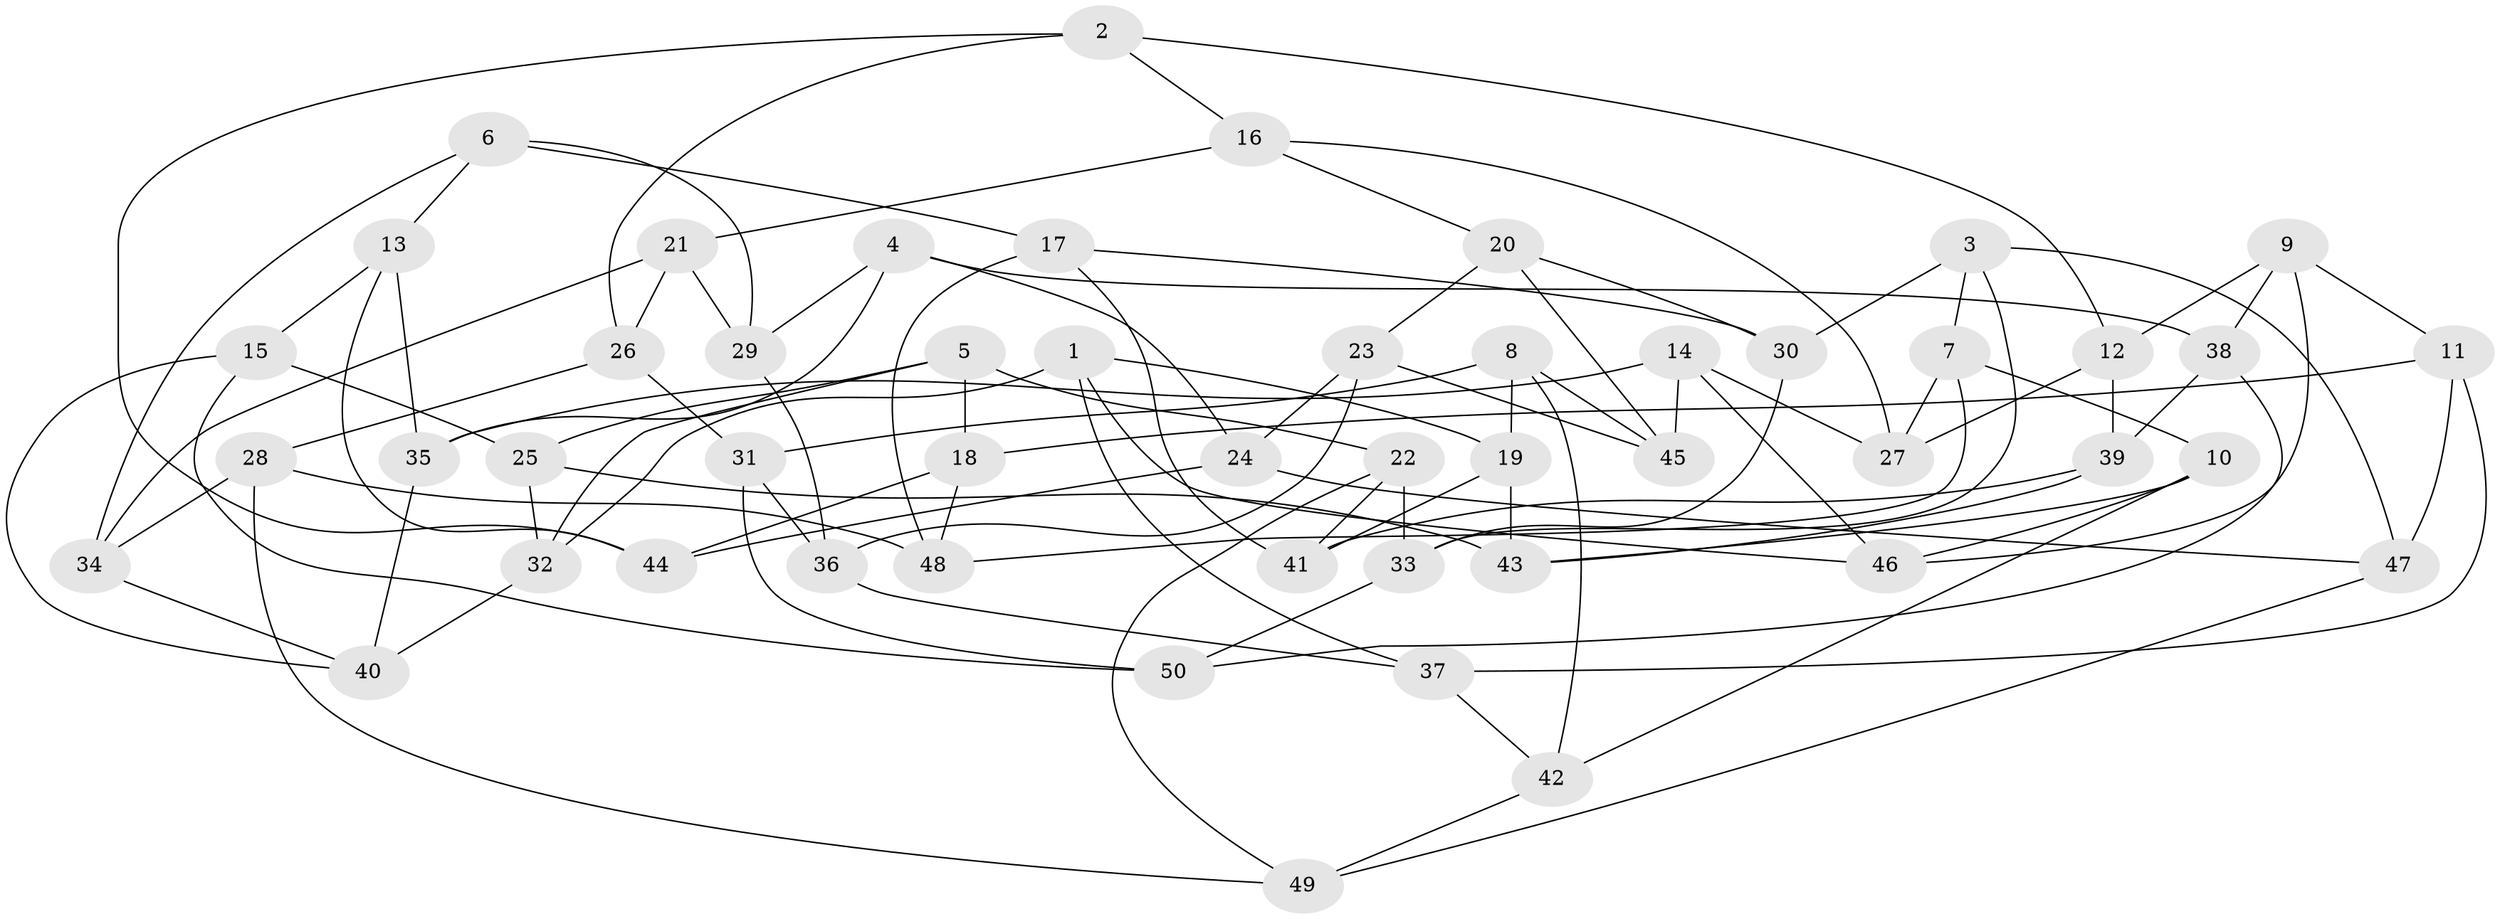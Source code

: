 // coarse degree distribution, {4: 0.35, 3: 0.25, 5: 0.2, 7: 0.15, 8: 0.05}
// Generated by graph-tools (version 1.1) at 2025/01/03/04/25 22:01:30]
// undirected, 50 vertices, 100 edges
graph export_dot {
graph [start="1"]
  node [color=gray90,style=filled];
  1;
  2;
  3;
  4;
  5;
  6;
  7;
  8;
  9;
  10;
  11;
  12;
  13;
  14;
  15;
  16;
  17;
  18;
  19;
  20;
  21;
  22;
  23;
  24;
  25;
  26;
  27;
  28;
  29;
  30;
  31;
  32;
  33;
  34;
  35;
  36;
  37;
  38;
  39;
  40;
  41;
  42;
  43;
  44;
  45;
  46;
  47;
  48;
  49;
  50;
  1 -- 37;
  1 -- 46;
  1 -- 32;
  1 -- 19;
  2 -- 26;
  2 -- 16;
  2 -- 44;
  2 -- 12;
  3 -- 30;
  3 -- 47;
  3 -- 33;
  3 -- 7;
  4 -- 24;
  4 -- 38;
  4 -- 29;
  4 -- 35;
  5 -- 32;
  5 -- 22;
  5 -- 25;
  5 -- 18;
  6 -- 13;
  6 -- 29;
  6 -- 17;
  6 -- 34;
  7 -- 48;
  7 -- 27;
  7 -- 10;
  8 -- 19;
  8 -- 45;
  8 -- 31;
  8 -- 42;
  9 -- 11;
  9 -- 12;
  9 -- 46;
  9 -- 38;
  10 -- 43;
  10 -- 46;
  10 -- 42;
  11 -- 47;
  11 -- 18;
  11 -- 37;
  12 -- 39;
  12 -- 27;
  13 -- 44;
  13 -- 35;
  13 -- 15;
  14 -- 45;
  14 -- 27;
  14 -- 35;
  14 -- 46;
  15 -- 50;
  15 -- 40;
  15 -- 25;
  16 -- 20;
  16 -- 21;
  16 -- 27;
  17 -- 48;
  17 -- 30;
  17 -- 41;
  18 -- 48;
  18 -- 44;
  19 -- 41;
  19 -- 43;
  20 -- 30;
  20 -- 23;
  20 -- 45;
  21 -- 26;
  21 -- 34;
  21 -- 29;
  22 -- 33;
  22 -- 49;
  22 -- 41;
  23 -- 36;
  23 -- 45;
  23 -- 24;
  24 -- 44;
  24 -- 47;
  25 -- 43;
  25 -- 32;
  26 -- 28;
  26 -- 31;
  28 -- 48;
  28 -- 34;
  28 -- 49;
  29 -- 36;
  30 -- 33;
  31 -- 36;
  31 -- 50;
  32 -- 40;
  33 -- 50;
  34 -- 40;
  35 -- 40;
  36 -- 37;
  37 -- 42;
  38 -- 39;
  38 -- 50;
  39 -- 41;
  39 -- 43;
  42 -- 49;
  47 -- 49;
}
